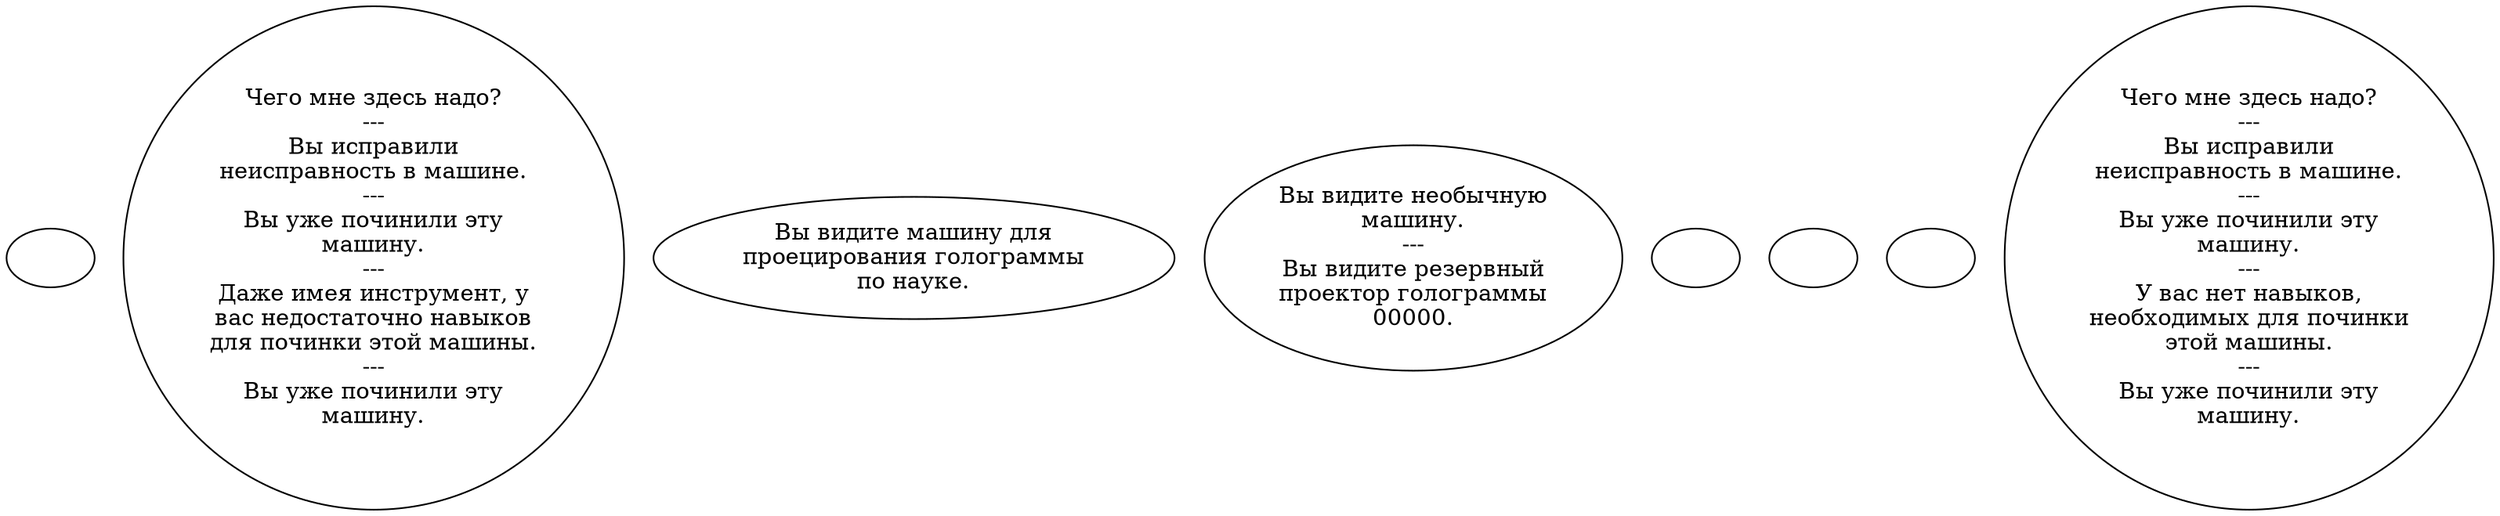 digraph epai19 {
  "start" [style=filled       fillcolor="#FFFFFF"       color="#000000"]
  "start" [label=""]
  "use_skill_on_p_proc" [style=filled       fillcolor="#FFFFFF"       color="#000000"]
  "use_skill_on_p_proc" [label="Чего мне здесь надо?\n---\nВы исправили\nнеисправность в машине.\n---\nВы уже починили эту\nмашину.\n---\nДаже имея инструмент, у\nвас недостаточно навыков\nдля починки этой машины.\n---\nВы уже починили эту\nмашину."]
  "description_p_proc" [style=filled       fillcolor="#FFFFFF"       color="#000000"]
  "description_p_proc" [label="Вы видите машину для\nпроецирования голограммы\nпо науке."]
  "look_at_p_proc" [style=filled       fillcolor="#FFFFFF"       color="#000000"]
  "look_at_p_proc" [label="Вы видите необычную\nмашину.\n---\nВы видите резервный\nпроектор голограммы\n00000."]
  "use_p_proc" [style=filled       fillcolor="#FFFFFF"       color="#000000"]
  "use_p_proc" [label=""]
  "pickup_p_proc" [style=filled       fillcolor="#FFFFFF"       color="#000000"]
  "pickup_p_proc" [label=""]
  "destroy_p_proc" [style=filled       fillcolor="#FFFFFF"       color="#000000"]
  "destroy_p_proc" [label=""]
  "use_obj_on_p_proc" [style=filled       fillcolor="#FFFFFF"       color="#000000"]
  "use_obj_on_p_proc" [label="Чего мне здесь надо?\n---\nВы исправили\nнеисправность в машине.\n---\nВы уже починили эту\nмашину.\n---\nУ вас нет навыков,\nнеобходимых для починки\nэтой машины.\n---\nВы уже починили эту\nмашину."]
}